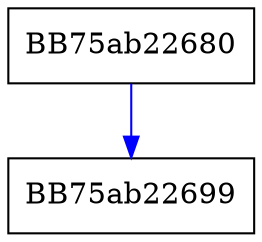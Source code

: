 digraph SetPersistContext {
  node [shape="box"];
  graph [splines=ortho];
  BB75ab22680 -> BB75ab22699 [color="blue"];
}